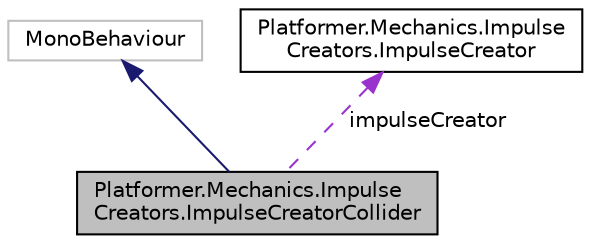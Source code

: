 digraph "Platformer.Mechanics.ImpulseCreators.ImpulseCreatorCollider"
{
 // LATEX_PDF_SIZE
  edge [fontname="Helvetica",fontsize="10",labelfontname="Helvetica",labelfontsize="10"];
  node [fontname="Helvetica",fontsize="10",shape=record];
  Node1 [label="Platformer.Mechanics.Impulse\lCreators.ImpulseCreatorCollider",height=0.2,width=0.4,color="black", fillcolor="grey75", style="filled", fontcolor="black",tooltip="General class ImpulseCreators uses to manage collisión with KinematicObjects and impulse applied acco..."];
  Node2 -> Node1 [dir="back",color="midnightblue",fontsize="10",style="solid",fontname="Helvetica"];
  Node2 [label="MonoBehaviour",height=0.2,width=0.4,color="grey75", fillcolor="white", style="filled",tooltip=" "];
  Node3 -> Node1 [dir="back",color="darkorchid3",fontsize="10",style="dashed",label=" impulseCreator" ,fontname="Helvetica"];
  Node3 [label="Platformer.Mechanics.Impulse\lCreators.ImpulseCreator",height=0.2,width=0.4,color="black", fillcolor="white", style="filled",URL="$interface_platformer_1_1_mechanics_1_1_impulse_creators_1_1_impulse_creator.html",tooltip="Interface from which classes that impulses KinematicObjects will inherit"];
}
